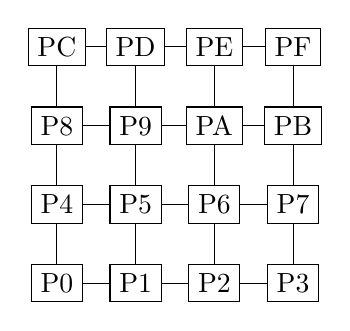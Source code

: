 \begin{tikzpicture}
\node (mt0) [draw,rectangle] at (0,0) {P0};
\node (mt1) [draw,rectangle] at (1,0) {P1};
\node (mt2) [draw,rectangle] at (2,0) {P2};
\node (mt3) [draw,rectangle] at (3,0) {P3};
\node (mt4) [draw,rectangle] at (0,1) {P4};
\node (mt5) [draw,rectangle] at (1,1) {P5};
\node (mt6) [draw,rectangle] at (2,1) {P6};
\node (mt7) [draw,rectangle] at (3,1) {P7};
\node (mt8) [draw,rectangle] at (0,2) {P8};
\node (mt9) [draw,rectangle] at (1,2) {P9};
\node (mtA) [draw,rectangle] at (2,2) {PA};
\node (mtB) [draw,rectangle] at (3,2) {PB};
\node (mtC) [draw,rectangle] at (0,3) {PC};
\node (mtD) [draw,rectangle] at (1,3) {PD};
\node (mtE) [draw,rectangle] at (2,3) {PE};
\node (mtF) [draw,rectangle] at (3,3) {PF};

\draw (mt0) -- (mt1);  \draw (mt0) -- (mt4);
\draw (mt1) -- (mt2);  \draw (mt4) -- (mt8);
\draw (mt2) -- (mt3);  \draw (mt8) -- (mtC);

\draw (mt4) -- (mt5);  \draw (mt1) -- (mt5);
\draw (mt5) -- (mt6);  \draw (mt5) -- (mt9);
\draw (mt6) -- (mt7);  \draw (mt9) -- (mtD);

\draw (mt8) -- (mt9);  \draw (mt2) -- (mt6);
\draw (mt9) -- (mtA);  \draw (mt6) -- (mtA);
\draw (mtA) -- (mtB);  \draw (mtA) -- (mtE);

\draw (mtC) -- (mtD);  \draw (mt3) -- (mt7);
\draw (mtD) -- (mtE);  \draw (mt7) -- (mtB);
\draw (mtE) -- (mtF);  \draw (mtB) -- (mtF);

\end{tikzpicture}
